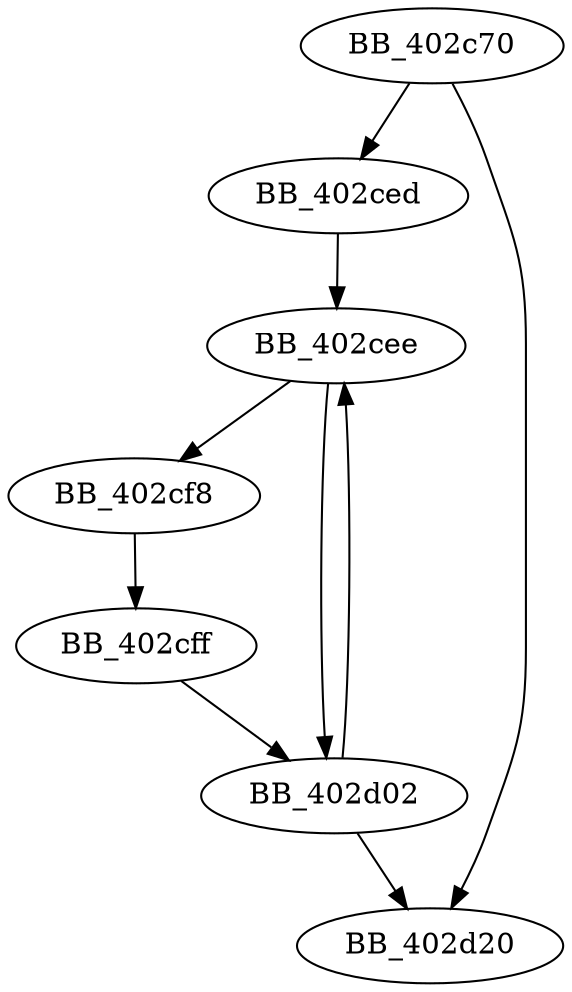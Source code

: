 DiGraph sub_402C70{
BB_402c70->BB_402ced
BB_402c70->BB_402d20
BB_402ced->BB_402cee
BB_402cee->BB_402cf8
BB_402cee->BB_402d02
BB_402cf8->BB_402cff
BB_402cff->BB_402d02
BB_402d02->BB_402cee
BB_402d02->BB_402d20
}
